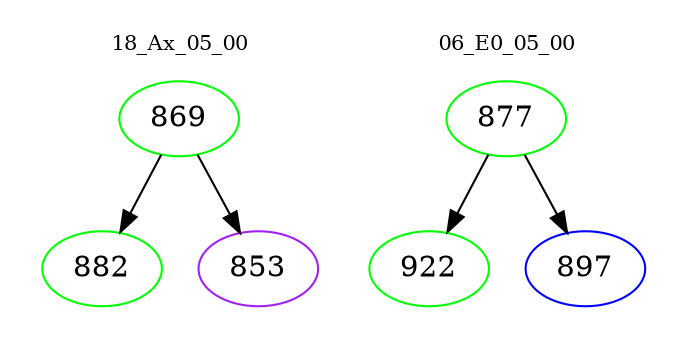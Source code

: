 digraph{
subgraph cluster_0 {
color = white
label = "18_Ax_05_00";
fontsize=10;
T0_869 [label="869", color="green"]
T0_869 -> T0_882 [color="black"]
T0_882 [label="882", color="green"]
T0_869 -> T0_853 [color="black"]
T0_853 [label="853", color="purple"]
}
subgraph cluster_1 {
color = white
label = "06_E0_05_00";
fontsize=10;
T1_877 [label="877", color="green"]
T1_877 -> T1_922 [color="black"]
T1_922 [label="922", color="green"]
T1_877 -> T1_897 [color="black"]
T1_897 [label="897", color="blue"]
}
}

